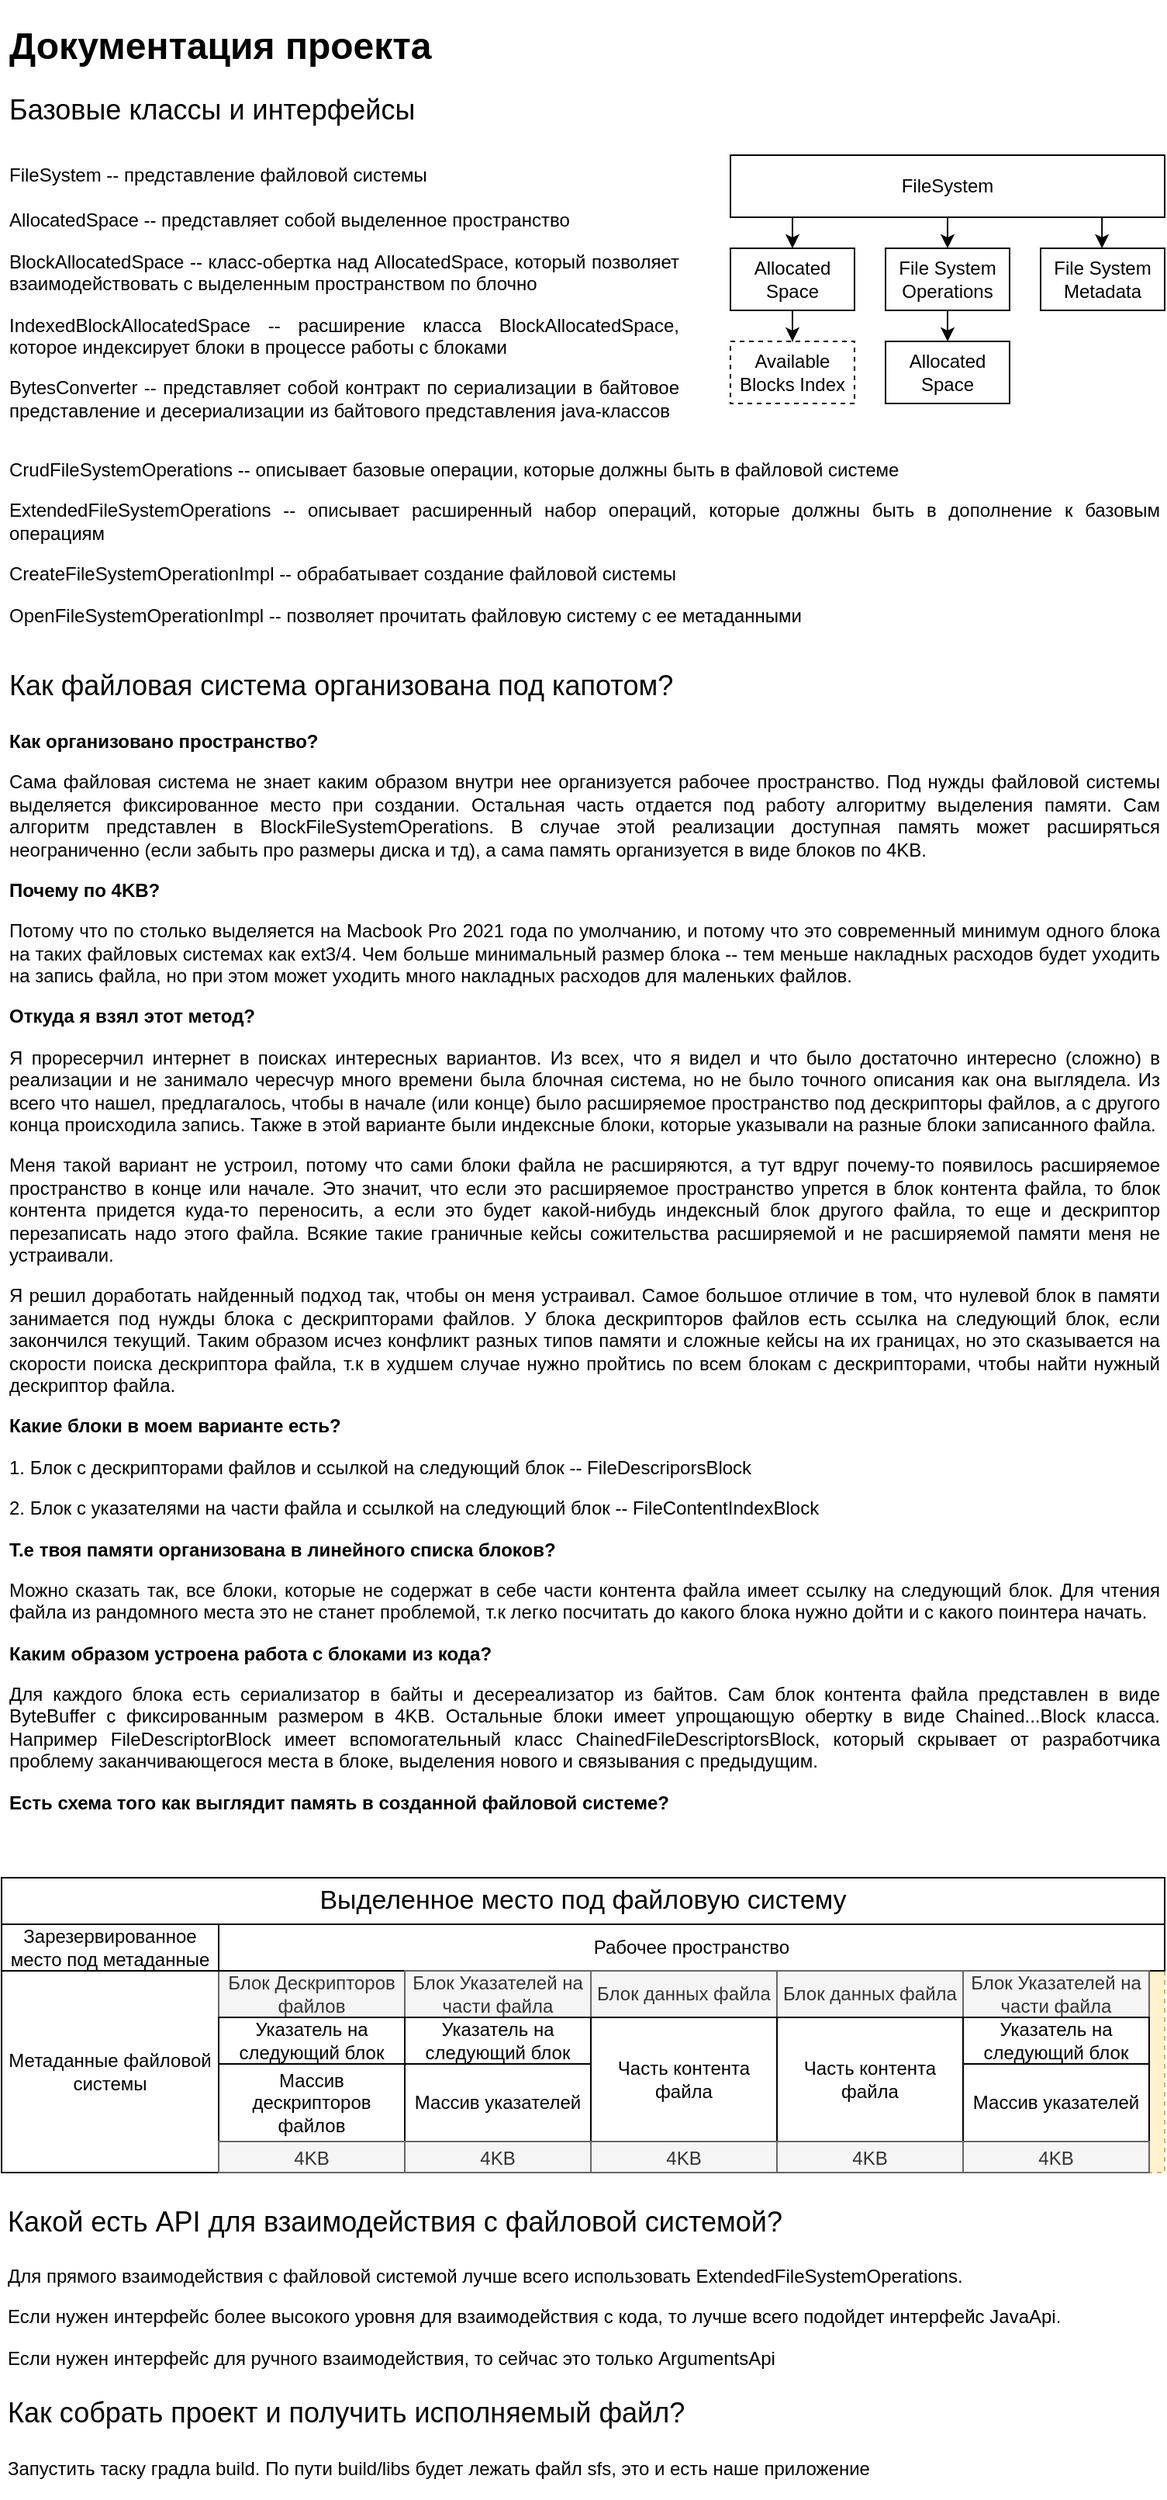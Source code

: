<mxfile version="20.5.3" type="embed"><diagram name="Страница — 1" id="_kciAetemQ8gbdCivMLz"><mxGraphModel dx="1084" dy="753" grid="1" gridSize="10" guides="1" tooltips="1" connect="1" arrows="1" fold="1" page="1" pageScale="1" pageWidth="827" pageHeight="1169" math="0" shadow="0"><root><mxCell id="0"/><mxCell id="1" parent="0"/><mxCell id="1TOLpVelZw8UjHg_SVkT-1" value="FileSystem" style="rounded=0;whiteSpace=wrap;html=1;" parent="1" vertex="1"><mxGeometry x="510" y="130" width="280" height="40" as="geometry"/></mxCell><mxCell id="5" value="" style="edgeStyle=orthogonalEdgeStyle;rounded=0;orthogonalLoop=1;jettySize=auto;html=1;" parent="1" source="1TOLpVelZw8UjHg_SVkT-2" target="4" edge="1"><mxGeometry relative="1" as="geometry"/></mxCell><mxCell id="1TOLpVelZw8UjHg_SVkT-2" value="Allocated Space" style="rounded=0;whiteSpace=wrap;html=1;" parent="1" vertex="1"><mxGeometry x="510" y="190" width="80" height="40" as="geometry"/></mxCell><mxCell id="1TOLpVelZw8UjHg_SVkT-3" value="File System Operations" style="rounded=0;whiteSpace=wrap;html=1;" parent="1" vertex="1"><mxGeometry x="610" y="190" width="80" height="40" as="geometry"/></mxCell><mxCell id="1TOLpVelZw8UjHg_SVkT-4" value="File System&lt;br&gt;Metadata" style="rounded=0;whiteSpace=wrap;html=1;" parent="1" vertex="1"><mxGeometry x="710" y="190" width="80" height="40" as="geometry"/></mxCell><mxCell id="1TOLpVelZw8UjHg_SVkT-10" value="" style="endArrow=classic;html=1;rounded=0;exitX=0.5;exitY=1;exitDx=0;exitDy=0;entryX=0.5;entryY=0;entryDx=0;entryDy=0;" parent="1" source="1TOLpVelZw8UjHg_SVkT-1" target="1TOLpVelZw8UjHg_SVkT-3" edge="1"><mxGeometry width="50" height="50" relative="1" as="geometry"><mxPoint x="630" y="260" as="sourcePoint"/><mxPoint x="680" y="210" as="targetPoint"/></mxGeometry></mxCell><mxCell id="1TOLpVelZw8UjHg_SVkT-12" value="" style="endArrow=classic;html=1;rounded=0;exitX=0.5;exitY=1;exitDx=0;exitDy=0;entryX=0.5;entryY=0;entryDx=0;entryDy=0;" parent="1" edge="1"><mxGeometry width="50" height="50" relative="1" as="geometry"><mxPoint x="550" y="170" as="sourcePoint"/><mxPoint x="550" y="190" as="targetPoint"/></mxGeometry></mxCell><mxCell id="1TOLpVelZw8UjHg_SVkT-13" value="" style="endArrow=classic;html=1;rounded=0;exitX=0.5;exitY=1;exitDx=0;exitDy=0;entryX=0.5;entryY=0;entryDx=0;entryDy=0;" parent="1" edge="1"><mxGeometry width="50" height="50" relative="1" as="geometry"><mxPoint x="749.58" y="170" as="sourcePoint"/><mxPoint x="749.58" y="190" as="targetPoint"/></mxGeometry></mxCell><mxCell id="3" value="&lt;h1 style=&quot;text-align: justify;&quot;&gt;Документация проекта&lt;/h1&gt;&lt;h1 style=&quot;text-align: justify;&quot;&gt;&lt;p style=&quot;font-size: 12px; font-weight: 400;&quot;&gt;&lt;font style=&quot;font-size: 18px;&quot;&gt;Базовые классы и интерфейсы&lt;/font&gt;&lt;/p&gt;&lt;span style=&quot;font-size: 12px; font-weight: 400;&quot;&gt;FileSystem -- п&lt;/span&gt;&lt;span style=&quot;font-size: 12px; font-weight: 400; background-color: initial;&quot;&gt;редставление файловой системы&lt;/span&gt;&lt;span style=&quot;font-size: 12px; font-weight: 400;&quot;&gt;&lt;br&gt;&lt;/span&gt;&lt;p style=&quot;font-size: 12px; font-weight: 400;&quot;&gt;AllocatedSpace -- представляет собой выделенное пространство&amp;nbsp;&lt;/p&gt;&lt;p style=&quot;font-size: 12px; font-weight: 400;&quot;&gt;&lt;span style=&quot;background-color: initial;&quot;&gt;BlockAllocatedSpace -- класс-обертка над AllocatedSpace, который позволяет взаимодействовать с выделенным пространством по блочно&lt;/span&gt;&lt;/p&gt;&lt;p style=&quot;font-size: 12px; font-weight: 400;&quot;&gt;IndexedBlockAllocatedSpace -- расширение класса BlockAllocatedSpace, которое индексирует блоки в процессе работы с блоками&lt;/p&gt;&lt;p style=&quot;font-size: 12px; font-weight: 400;&quot;&gt;BytesConverter -- представляет собой контракт по сериализации в байтовое представление и десериализации из байтового представления java-классов&amp;nbsp;&lt;/p&gt;&lt;p style=&quot;font-size: 12px; font-weight: 400;&quot;&gt;&lt;br&gt;&lt;/p&gt;&lt;/h1&gt;" style="text;html=1;strokeColor=none;fillColor=none;spacing=5;spacingTop=-20;whiteSpace=wrap;overflow=hidden;rounded=0;" parent="1" vertex="1"><mxGeometry x="40" y="40" width="440" height="280" as="geometry"/></mxCell><mxCell id="4" value="Available Blocks Index" style="rounded=0;whiteSpace=wrap;html=1;dashed=1;" parent="1" vertex="1"><mxGeometry x="510" y="250" width="80" height="40" as="geometry"/></mxCell><mxCell id="6" value="&lt;h1 style=&quot;&quot;&gt;&lt;p style=&quot;text-align: justify; font-size: 12px; font-weight: 400;&quot;&gt;CrudFileSystemOperations -- описывает базовые операции, которые должны быть в файловой системе&lt;/p&gt;&lt;p style=&quot;text-align: justify; font-size: 12px; font-weight: 400;&quot;&gt;ExtendedFileSystemOperations -- описывает расширенный набор операций, которые должны быть в дополнение к базовым операциям&lt;/p&gt;&lt;p style=&quot;text-align: justify; font-size: 12px; font-weight: 400;&quot;&gt;CreateFileSystemOperationImpl -- обрабатывает создание файловой системы&lt;/p&gt;&lt;p style=&quot;text-align: justify; font-size: 12px; font-weight: 400;&quot;&gt;OpenFileSystemOperationImpl -- позволяет прочитать файловую систему с ее метаданными&lt;/p&gt;&lt;/h1&gt;" style="text;html=1;strokeColor=none;fillColor=none;spacing=5;spacingTop=-20;whiteSpace=wrap;overflow=hidden;rounded=0;align=left;" parent="1" vertex="1"><mxGeometry x="40" y="320" width="750" height="120" as="geometry"/></mxCell><mxCell id="7" value="&lt;h1&gt;&lt;span style=&quot;font-size: 18px; font-weight: normal;&quot;&gt;Как файловая система организована под капотом?&lt;/span&gt;&lt;/h1&gt;&lt;p style=&quot;text-align: justify;&quot;&gt;&lt;b&gt;Как организовано пространство?&lt;/b&gt;&lt;/p&gt;&lt;p style=&quot;text-align: justify;&quot;&gt;Сама файловая система не знает каким образом внутри нее организуется рабочее пространство. Под нужды файловой системы выделяется фиксированное место при создании. Остальная часть отдается под работу алгоритму выделения памяти. Сам алгоритм представлен в BlockFileSystemOperations. В случае этой реализации доступная память может расширяться неограниченно (если забыть про размеры диска и тд), а сама память организуется в виде блоков по 4KB.&amp;nbsp;&lt;/p&gt;&lt;p style=&quot;text-align: justify;&quot;&gt;&lt;b&gt;Почему по 4KB?&amp;nbsp;&lt;/b&gt;&lt;/p&gt;&lt;p style=&quot;text-align: justify;&quot;&gt;Потому что по столько выделяется на Macbook Pro 2021 года по умолчанию, и потому что это современный минимум одного блока на таких файловых системах как ext3/4. Чем больше минимальный размер блока -- тем меньше накладных расходов будет уходить на запись файла, но при этом может уходить много накладных расходов для маленьких файлов.&amp;nbsp;&lt;/p&gt;&lt;p style=&quot;text-align: justify;&quot;&gt;&lt;b&gt;Откуда я взял этот метод?&lt;/b&gt;&lt;/p&gt;&lt;p style=&quot;text-align: justify;&quot;&gt;Я проресерчил интернет в поисках интересных вариантов. Из всех, что я видел и что было достаточно интересно (сложно) в реализации и не занимало чересчур много времени была блочная система, но не было точного описания как она выглядела. Из всего что нашел, предлагалось, чтобы в начале (или конце) было расширяемое пространство под дескрипторы файлов, а с другого конца происходила запись. Также в этой варианте были индексные блоки, которые указывали на разные блоки записанного файла.&lt;/p&gt;&lt;p style=&quot;text-align: justify;&quot;&gt;Меня такой вариант не устроил, потому что с&lt;span style=&quot;background-color: initial;&quot;&gt;ами блоки файла не расширяются, а тут вдруг почему-то появилось расширяемое пространство в конце или начале. Это значит, что если это расширяемое пространство упрется в блок контента файла, то блок контента придется куда-то переносить, а если это будет какой-нибудь индексный блок другого файла, то еще и дескриптор перезаписать надо этого файла. Всякие такие граничные кейсы сожительства расширяемой и не расширяемой памяти меня не устраивали.&lt;/span&gt;&lt;/p&gt;&lt;p style=&quot;text-align: justify;&quot;&gt;Я решил доработать найденный подход так, чтобы он меня устраивал. Самое большое отличие в том, что нулевой блок в памяти занимается под нужды блока с дескрипторами файлов. У блока дескрипторов файлов есть ссылка на следующий блок, если закончился текущий. Таким образом исчез конфликт разных типов памяти и сложные кейсы на их границах, но это сказывается на скорости поиска дескриптора файла, т.к в худшем случае нужно пройтись по всем блокам с дескрипторами, чтобы найти нужный дескриптор файла.&amp;nbsp;&lt;/p&gt;&lt;p style=&quot;text-align: justify;&quot;&gt;&lt;b&gt;Какие блоки в моем варианте есть?&lt;/b&gt;&lt;/p&gt;&lt;p style=&quot;text-align: justify;&quot;&gt;1. Блок с дескрипторами файлов и ссылкой на следующий блок -- FileDescriporsBlock&lt;/p&gt;&lt;p style=&quot;text-align: justify;&quot;&gt;2. Блок с указателями на части файла и ссылкой на следующий блок -- FileContentIndexBlock&lt;/p&gt;&lt;p style=&quot;text-align: justify;&quot;&gt;&lt;b&gt;Т.е твоя памяти организована в линейного списка блоков?&lt;/b&gt;&lt;/p&gt;&lt;p style=&quot;text-align: justify;&quot;&gt;Можно сказать так, все блоки, которые не содержат в себе части контента файла имеет ссылку на следующий блок. Для чтения файла из рандомного места это не станет проблемой, т.к легко посчитать до какого блока нужно дойти и с какого поинтера начать.&lt;/p&gt;&lt;p style=&quot;text-align: justify;&quot;&gt;&lt;b style=&quot;background-color: initial;&quot;&gt;Каким образом устроена работа с блоками из кода?&lt;/b&gt;&lt;br&gt;&lt;/p&gt;&lt;p style=&quot;text-align: justify;&quot;&gt;Для каждого блока есть сериализатор в байты и десереализатор из байтов. Сам блок контента файла представлен в виде ByteBuffer с фиксированным размером в 4KB. Остальные блоки имеет упрощающую обертку в виде Chained...Block класса. Например FileDescriptorBlock имеет вспомогательный класс ChainedFileDescriptorsBlock, который скрывает от разработчика проблему заканчивающегося места в блоке, выделения нового и связывания с предыдущим.&lt;/p&gt;&lt;p style=&quot;text-align: justify;&quot;&gt;&lt;b&gt;Есть схема того как выглядит память в созданной файловой системе?&lt;/b&gt;&lt;/p&gt;&lt;p style=&quot;text-align: justify;&quot;&gt;&lt;br&gt;&lt;/p&gt;" style="text;html=1;strokeColor=none;fillColor=none;spacing=5;spacingTop=-20;whiteSpace=wrap;overflow=hidden;rounded=0;" parent="1" vertex="1"><mxGeometry x="40" y="450" width="750" height="790" as="geometry"/></mxCell><mxCell id="9" value="Allocated Space" style="rounded=0;whiteSpace=wrap;html=1;" parent="1" vertex="1"><mxGeometry x="610" y="250" width="80" height="40" as="geometry"/></mxCell><mxCell id="10" value="" style="endArrow=classic;html=1;rounded=0;exitX=0.5;exitY=1;exitDx=0;exitDy=0;entryX=0.5;entryY=0;entryDx=0;entryDy=0;" parent="1" edge="1"><mxGeometry width="50" height="50" relative="1" as="geometry"><mxPoint x="650" y="230" as="sourcePoint"/><mxPoint x="650" y="250.0" as="targetPoint"/></mxGeometry></mxCell><mxCell id="11" value="&lt;h1 style=&quot;font-size: 18px;&quot;&gt;&lt;span style=&quot;font-weight: 400;&quot;&gt;Какой есть API для взаимодействия с файловой системой?&lt;/span&gt;&lt;/h1&gt;&lt;h1&gt;&lt;p style=&quot;font-size: 12px; font-weight: 400;&quot;&gt;Для прямого взаимодействия с файловой системой лучше всего использовать ExtendedFileSystemOperations.&amp;nbsp;&lt;/p&gt;&lt;p style=&quot;font-size: 12px; font-weight: 400;&quot;&gt;Если нужен интерфейс более высокого уровня для взаимодействия с кода, то лучше всего подойдет интерфейс JavaApi.&amp;nbsp;&lt;/p&gt;&lt;p style=&quot;font-size: 12px; font-weight: 400;&quot;&gt;Если нужен интерфейс для ручного взаимодействия, то сейчас это только ArgumentsApi&lt;/p&gt;&lt;p style=&quot;font-weight: 400; font-size: 18px;&quot;&gt;Как собрать проект и получить исполняемый файл?&lt;/p&gt;&lt;p style=&quot;font-size: 12px; font-weight: 400;&quot;&gt;Запустить таску градла build. По пути build/libs будет лежать файл sfs, это и есть наше приложение&lt;/p&gt;&lt;/h1&gt;" style="text;html=1;strokeColor=none;fillColor=none;spacing=5;spacingTop=-20;whiteSpace=wrap;overflow=hidden;rounded=0;" vertex="1" parent="1"><mxGeometry x="39" y="1450" width="750" height="190" as="geometry"/></mxCell><mxCell id="13" value="" style="rounded=0;whiteSpace=wrap;html=1;labelBackgroundColor=#E6E6E6;fillColor=#fff2cc;strokeColor=#d6b656;dashed=1;" vertex="1" parent="1"><mxGeometry x="40" y="1240" width="750" height="190" as="geometry"/></mxCell><mxCell id="14" value="&lt;span style=&quot;&quot;&gt;Метаданные файловой системы&lt;/span&gt;" style="rounded=0;whiteSpace=wrap;html=1;labelBackgroundColor=none;" vertex="1" parent="1"><mxGeometry x="40" y="1300" width="140" height="130" as="geometry"/></mxCell><mxCell id="25" value="&lt;font style=&quot;font-size: 17px;&quot;&gt;Выделенное место под файловую систему&lt;/font&gt;" style="rounded=0;whiteSpace=wrap;html=1;labelBackgroundColor=none;" vertex="1" parent="1"><mxGeometry x="40" y="1240" width="750" height="30" as="geometry"/></mxCell><mxCell id="27" value="" style="group" vertex="1" connectable="0" parent="1"><mxGeometry x="180" y="1300" width="120" height="130" as="geometry"/></mxCell><mxCell id="22" value="Блок Дескрипторов файлов" style="rounded=0;whiteSpace=wrap;html=1;labelBackgroundColor=none;fillColor=#f5f5f5;fontColor=#333333;strokeColor=#666666;" vertex="1" parent="27"><mxGeometry width="120" height="30" as="geometry"/></mxCell><mxCell id="19" value="Указатель на следующий блок" style="rounded=0;whiteSpace=wrap;html=1;labelBackgroundColor=none;" vertex="1" parent="27"><mxGeometry y="30" width="120" height="30" as="geometry"/></mxCell><mxCell id="20" value="Массив дескрипторов файлов" style="rounded=0;whiteSpace=wrap;html=1;labelBackgroundColor=none;" vertex="1" parent="27"><mxGeometry y="60" width="120" height="50" as="geometry"/></mxCell><mxCell id="26" value="&lt;font style=&quot;font-size: 12px;&quot;&gt;4KB&lt;/font&gt;" style="rounded=0;whiteSpace=wrap;html=1;labelBackgroundColor=none;fontSize=17;fillColor=#f5f5f5;fontColor=#333333;strokeColor=#666666;" vertex="1" parent="27"><mxGeometry y="110" width="120" height="20" as="geometry"/></mxCell><mxCell id="29" value="&lt;font style=&quot;font-size: 12px;&quot;&gt;Зарезервированное место под метаданные&lt;/font&gt;" style="rounded=0;whiteSpace=wrap;html=1;labelBackgroundColor=none;" vertex="1" parent="1"><mxGeometry x="40" y="1270" width="140" height="30" as="geometry"/></mxCell><mxCell id="30" value="&lt;font style=&quot;font-size: 12px;&quot;&gt;Рабочее пространство&lt;/font&gt;" style="rounded=0;whiteSpace=wrap;html=1;labelBackgroundColor=none;" vertex="1" parent="1"><mxGeometry x="180" y="1270" width="610" height="30" as="geometry"/></mxCell><mxCell id="36" value="" style="group" vertex="1" connectable="0" parent="1"><mxGeometry x="300" y="1300" width="120" height="130" as="geometry"/></mxCell><mxCell id="32" value="Блок Указателей на части файла" style="rounded=0;whiteSpace=wrap;html=1;labelBackgroundColor=none;fillColor=#f5f5f5;fontColor=#333333;strokeColor=#666666;" vertex="1" parent="36"><mxGeometry width="120" height="30" as="geometry"/></mxCell><mxCell id="33" value="Указатель на следующий блок" style="rounded=0;whiteSpace=wrap;html=1;labelBackgroundColor=none;" vertex="1" parent="36"><mxGeometry y="30" width="120" height="30" as="geometry"/></mxCell><mxCell id="34" value="Массив указателей" style="rounded=0;whiteSpace=wrap;html=1;labelBackgroundColor=none;" vertex="1" parent="36"><mxGeometry y="60" width="120" height="50" as="geometry"/></mxCell><mxCell id="35" value="&lt;font style=&quot;font-size: 12px;&quot;&gt;4KB&lt;/font&gt;" style="rounded=0;whiteSpace=wrap;html=1;labelBackgroundColor=none;fontSize=17;fillColor=#f5f5f5;fontColor=#333333;strokeColor=#666666;" vertex="1" parent="36"><mxGeometry y="110" width="120" height="20" as="geometry"/></mxCell><mxCell id="42" value="" style="group" vertex="1" connectable="0" parent="1"><mxGeometry x="420" y="1300" width="120" height="130" as="geometry"/></mxCell><mxCell id="38" value="Блок данных файла" style="rounded=0;whiteSpace=wrap;html=1;labelBackgroundColor=none;fillColor=#f5f5f5;fontColor=#333333;strokeColor=#666666;" vertex="1" parent="42"><mxGeometry width="120" height="30" as="geometry"/></mxCell><mxCell id="40" value="Часть контента файла" style="rounded=0;whiteSpace=wrap;html=1;labelBackgroundColor=none;" vertex="1" parent="42"><mxGeometry y="30" width="120" height="80" as="geometry"/></mxCell><mxCell id="41" value="&lt;font style=&quot;font-size: 12px;&quot;&gt;4KB&lt;/font&gt;" style="rounded=0;whiteSpace=wrap;html=1;labelBackgroundColor=none;fontSize=17;fillColor=#f5f5f5;fontColor=#333333;strokeColor=#666666;" vertex="1" parent="42"><mxGeometry y="110" width="120" height="20" as="geometry"/></mxCell><mxCell id="43" value="" style="group" vertex="1" connectable="0" parent="1"><mxGeometry x="540" y="1300" width="120" height="130" as="geometry"/></mxCell><mxCell id="44" value="Блок данных файла" style="rounded=0;whiteSpace=wrap;html=1;labelBackgroundColor=none;fillColor=#f5f5f5;fontColor=#333333;strokeColor=#666666;" vertex="1" parent="43"><mxGeometry width="120" height="30" as="geometry"/></mxCell><mxCell id="45" value="Часть контента файла" style="rounded=0;whiteSpace=wrap;html=1;labelBackgroundColor=none;" vertex="1" parent="43"><mxGeometry y="30" width="120" height="80" as="geometry"/></mxCell><mxCell id="46" value="&lt;font style=&quot;font-size: 12px;&quot;&gt;4KB&lt;/font&gt;" style="rounded=0;whiteSpace=wrap;html=1;labelBackgroundColor=none;fontSize=17;fillColor=#f5f5f5;fontColor=#333333;strokeColor=#666666;" vertex="1" parent="43"><mxGeometry y="110" width="120" height="20" as="geometry"/></mxCell><mxCell id="47" value="" style="group" vertex="1" connectable="0" parent="1"><mxGeometry x="660" y="1300" width="120" height="130" as="geometry"/></mxCell><mxCell id="48" value="Блок Указателей на части файла" style="rounded=0;whiteSpace=wrap;html=1;labelBackgroundColor=none;fillColor=#f5f5f5;fontColor=#333333;strokeColor=#666666;" vertex="1" parent="47"><mxGeometry width="120" height="30" as="geometry"/></mxCell><mxCell id="49" value="Указатель на следующий блок" style="rounded=0;whiteSpace=wrap;html=1;labelBackgroundColor=none;" vertex="1" parent="47"><mxGeometry y="30" width="120" height="30" as="geometry"/></mxCell><mxCell id="50" value="Массив указателей" style="rounded=0;whiteSpace=wrap;html=1;labelBackgroundColor=none;" vertex="1" parent="47"><mxGeometry y="60" width="120" height="50" as="geometry"/></mxCell><mxCell id="51" value="&lt;font style=&quot;font-size: 12px;&quot;&gt;4KB&lt;/font&gt;" style="rounded=0;whiteSpace=wrap;html=1;labelBackgroundColor=none;fontSize=17;fillColor=#f5f5f5;fontColor=#333333;strokeColor=#666666;" vertex="1" parent="47"><mxGeometry y="110" width="120" height="20" as="geometry"/></mxCell></root></mxGraphModel></diagram></mxfile>